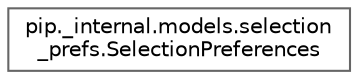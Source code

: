 digraph "Graphical Class Hierarchy"
{
 // LATEX_PDF_SIZE
  bgcolor="transparent";
  edge [fontname=Helvetica,fontsize=10,labelfontname=Helvetica,labelfontsize=10];
  node [fontname=Helvetica,fontsize=10,shape=box,height=0.2,width=0.4];
  rankdir="LR";
  Node0 [id="Node000000",label="pip._internal.models.selection\l_prefs.SelectionPreferences",height=0.2,width=0.4,color="grey40", fillcolor="white", style="filled",URL="$classpip_1_1__internal_1_1models_1_1selection__prefs_1_1_selection_preferences.html",tooltip=" "];
}
